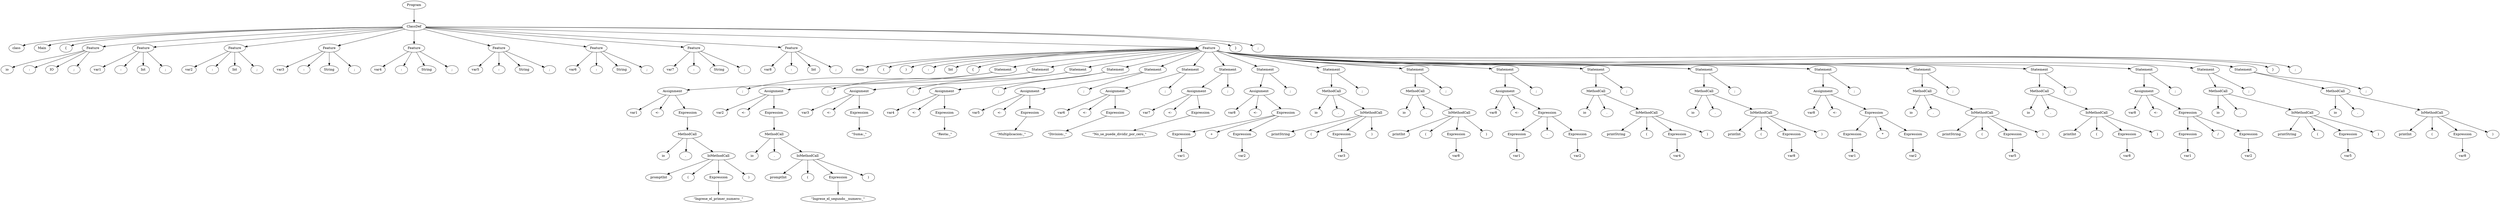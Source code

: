 digraph tree {
rankdir=TB;
nodesep=0.6;
ranksep=0.8;
    "Program_1866473519696" [label="Program"];
    "ClassDef_1866473520144" [label="ClassDef"];
    "class_1866498828736" [label="class"];
    "Main_1866498827392" [label="Main"];
    "{_1866498828864" [label="{"];
    "Feature_1866473520256" [label="Feature"];
    "io_1866498829376" [label="io"];
    ":_1866498830272" [label=":"];
    "IO_1866498830208" [label="IO"];
    ";_1866571493504" [label=";"];
    "Feature_1866473520704" [label="Feature"];
    "var1_1866498830080" [label="var1"];
    ":_1866571493696" [label=":"];
    "Int_1866571493760" [label="Int"];
    ";_1866571493824" [label=";"];
    "Feature_1866473520816" [label="Feature"];
    "var2_1866571493952" [label="var2"];
    ":_1866571494016" [label=":"];
    "Int_1866571494080" [label="Int"];
    ";_1866571494144" [label=";"];
    "Feature_1866473520928" [label="Feature"];
    "var3_1866571494272" [label="var3"];
    ":_1866571494464" [label=":"];
    "String_1866571494528" [label="String"];
    ";_1866571494592" [label=";"];
    "Feature_1866473521040" [label="Feature"];
    "var4_1866571494720" [label="var4"];
    ":_1866571494784" [label=":"];
    "String_1866571494848" [label="String"];
    ";_1866571494912" [label=";"];
    "Feature_1866571501632" [label="Feature"];
    "var5_1866571494976" [label="var5"];
    ":_1866571494400" [label=":"];
    "String_1866571495104" [label="String"];
    ";_1866571495232" [label=";"];
    "Feature_1866571501744" [label="Feature"];
    "var6_1866571495360" [label="var6"];
    ":_1866571495424" [label=":"];
    "String_1866571495488" [label="String"];
    ";_1866571495552" [label=";"];
    "Feature_1866571501856" [label="Feature"];
    "var7_1866571495680" [label="var7"];
    ":_1866571495744" [label=":"];
    "String_1866571495808" [label="String"];
    ";_1866571495872" [label=";"];
    "Feature_1866571501968" [label="Feature"];
    "var8_1866571496000" [label="var8"];
    ":_1866571496064" [label=":"];
    "Int_1866571496128" [label="Int"];
    ";_1866571496192" [label=";"];
    "Feature_1866571502080" [label="Feature"];
    "main_1866571496320" [label="main"];
    "(_1866571496448" [label="("];
    ")_1866571496576" [label=")"];
    ":_1866571496640" [label=":"];
    "Int_1866571496704" [label="Int"];
    "{_1866571496832" [label="{"];
    "Statement_1866571502304" [label="Statement"];
    "Assignment_1866571502752" [label="Assignment"];
    "var1_1866571496896" [label="var1"];
    "<-_1866571506176" [label="<-"];
    "Expression_1866571502864" [label="Expression"];
    "MethodCall_1866571503312" [label="MethodCall"];
    "io_1866471110144" [label="io"];
    "._1866571505920" [label="."];
    "IoMethodCall_1866571503424" [label="IoMethodCall"];
    "promptInt_1866571507136" [label="promptInt"];
    "(_1866571506304" [label="("];
    "Expression_1866571503536" [label="Expression"];
    "\\\"Ingrese_el_primer_numero:_\\\"_1866571507840" [label="\"Ingrese_el_primer_numero:_\""];
    ")_1866571509568" [label=")"];
    ";_1866571509632" [label=";"];
    "Statement_1866571504096" [label="Statement"];
    "Assignment_1866571504208" [label="Assignment"];
    "var2_1866571508544" [label="var2"];
    "<-_1866571534528" [label="<-"];
    "Expression_1866571504320" [label="Expression"];
    "MethodCall_1866571504432" [label="MethodCall"];
    "io_1866571534592" [label="io"];
    "._1866571534656" [label="."];
    "IoMethodCall_1866571504544" [label="IoMethodCall"];
    "promptInt_1866571534784" [label="promptInt"];
    "(_1866571534400" [label="("];
    "Expression_1866571504656" [label="Expression"];
    "\\\"Ingrese_el_segundo__numero:_\\\"_1866571534912" [label="\"Ingrese_el_segundo__numero:_\""];
    ")_1866571534720" [label=")"];
    ";_1866571534976" [label=";"];
    "Statement_1866571504768" [label="Statement"];
    "Assignment_1866571504880" [label="Assignment"];
    "var3_1866571496256" [label="var3"];
    "<-_1866571535104" [label="<-"];
    "Expression_1866571504992" [label="Expression"];
    "\\\"Suma:_\\\"_1866571535168" [label="\"Suma:_\""];
    ";_1866571535040" [label=";"];
    "Statement_1866571505104" [label="Statement"];
    "Assignment_1866571505216" [label="Assignment"];
    "var4_1866571535232" [label="var4"];
    "<-_1866571535296" [label="<-"];
    "Expression_1866571505328" [label="Expression"];
    "\\\"Resta:_\\\"_1866571535424" [label="\"Resta:_\""];
    ";_1866571535488" [label=";"];
    "Statement_1866571505440" [label="Statement"];
    "Assignment_1866571505552" [label="Assignment"];
    "var5_1866571534848" [label="var5"];
    "<-_1866571535744" [label="<-"];
    "Expression_1866571542592" [label="Expression"];
    "\\\"Multiplicacion:_\\\"_1866571535872" [label="\"Multiplicacion:_\""];
    ";_1866571535936" [label=";"];
    "Statement_1866571542704" [label="Statement"];
    "Assignment_1866571542816" [label="Assignment"];
    "var6_1866571535680" [label="var6"];
    "<-_1866571536192" [label="<-"];
    "Expression_1866571542928" [label="Expression"];
    "\\\"Division:_\\\"_1866571536320" [label="\"Division:_\""];
    ";_1866571536384" [label=";"];
    "Statement_1866571543040" [label="Statement"];
    "Assignment_1866571543152" [label="Assignment"];
    "var7_1866571536128" [label="var7"];
    "<-_1866571536640" [label="<-"];
    "Expression_1866571543264" [label="Expression"];
    "\\\"No_se_puede_dividir_por_cero_\\\"_1866571536768" [label="\"No_se_puede_dividir_por_cero_\""];
    ";_1866571536832" [label=";"];
    "Statement_1866571543376" [label="Statement"];
    "Assignment_1866571543488" [label="Assignment"];
    "var8_1866571536576" [label="var8"];
    "<-_1866571537088" [label="<-"];
    "Expression_1866571544160" [label="Expression"];
    "Expression_1866571543600" [label="Expression"];
    "var1_1866571537216" [label="var1"];
    "+_1866571537152" [label="+"];
    "Expression_1866571544272" [label="Expression"];
    "var2_1866571551680" [label="var2"];
    ";_1866571507072" [label=";"];
    "Statement_1866571544608" [label="Statement"];
    "MethodCall_1866571544832" [label="MethodCall"];
    "io_1866571551872" [label="io"];
    "._1866571551936" [label="."];
    "IoMethodCall_1866571544944" [label="IoMethodCall"];
    "printString_1866571552064" [label="printString"];
    "(_1866571551808" [label="("];
    "Expression_1866571545056" [label="Expression"];
    "var3_1866571552192" [label="var3"];
    ")_1866571552000" [label=")"];
    ";_1866571552256" [label=";"];
    "Statement_1866571545280" [label="Statement"];
    "MethodCall_1866571545392" [label="MethodCall"];
    "io_1866571552320" [label="io"];
    "._1866571552384" [label="."];
    "IoMethodCall_1866571545504" [label="IoMethodCall"];
    "printInt_1866571552512" [label="printInt"];
    "(_1866571552128" [label="("];
    "Expression_1866571545616" [label="Expression"];
    "var8_1866571552640" [label="var8"];
    ")_1866571552448" [label=")"];
    ";_1866571552704" [label=";"];
    "Statement_1866571545728" [label="Statement"];
    "Assignment_1866571545840" [label="Assignment"];
    "var8_1866571552768" [label="var8"];
    "<-_1866571552832" [label="<-"];
    "Expression_1866571546176" [label="Expression"];
    "Expression_1866571545952" [label="Expression"];
    "var1_1866571552960" [label="var1"];
    "-_1866571508032" [label="-"];
    "Expression_1866571546064" [label="Expression"];
    "var2_1866471842368" [label="var2"];
    ";_1866571554688" [label=";"];
    "Statement_1866571546288" [label="Statement"];
    "MethodCall_1866571546400" [label="MethodCall"];
    "io_1866571554624" [label="io"];
    "._1866571554496" [label="."];
    "IoMethodCall_1866571546512" [label="IoMethodCall"];
    "printString_1866571552896" [label="printString"];
    "(_1866571554752" [label="("];
    "Expression_1866571575360" [label="Expression"];
    "var4_1866571579584" [label="var4"];
    ")_1866571579456" [label=")"];
    ";_1866571579648" [label=";"];
    "Statement_1866571575472" [label="Statement"];
    "MethodCall_1866571575584" [label="MethodCall"];
    "io_1866571579712" [label="io"];
    "._1866571579776" [label="."];
    "IoMethodCall_1866571575696" [label="IoMethodCall"];
    "printInt_1866571579904" [label="printInt"];
    "(_1866571579520" [label="("];
    "Expression_1866571575808" [label="Expression"];
    "var8_1866571580032" [label="var8"];
    ")_1866571579840" [label=")"];
    ";_1866571580096" [label=";"];
    "Statement_1866571575920" [label="Statement"];
    "Assignment_1866571576032" [label="Assignment"];
    "var8_1866571580160" [label="var8"];
    "<-_1866571580224" [label="<-"];
    "Expression_1866571576368" [label="Expression"];
    "Expression_1866571576144" [label="Expression"];
    "var1_1866571580352" [label="var1"];
    "*_1866498829952" [label="*"];
    "Expression_1866571576592" [label="Expression"];
    "var2_1866571505792" [label="var2"];
    ";_1866571551616" [label=";"];
    "Statement_1866571576816" [label="Statement"];
    "MethodCall_1866571576928" [label="MethodCall"];
    "io_1866571551488" [label="io"];
    "._1866571581504" [label="."];
    "IoMethodCall_1866571577040" [label="IoMethodCall"];
    "printString_1866571581312" [label="printString"];
    "(_1866571581632" [label="("];
    "Expression_1866571577152" [label="Expression"];
    "var5_1866571581696" [label="var5"];
    ")_1866571581440" [label=")"];
    ";_1866571581760" [label=";"];
    "Statement_1866571577264" [label="Statement"];
    "MethodCall_1866571577376" [label="MethodCall"];
    "io_1866571581824" [label="io"];
    "._1866571581888" [label="."];
    "IoMethodCall_1866571577488" [label="IoMethodCall"];
    "printInt_1866571582016" [label="printInt"];
    "(_1866571581568" [label="("];
    "Expression_1866571577600" [label="Expression"];
    "var8_1866571582144" [label="var8"];
    ")_1866571581952" [label=")"];
    ";_1866571582208" [label=";"];
    "Statement_1866571577712" [label="Statement"];
    "Assignment_1866571577824" [label="Assignment"];
    "var8_1866571582272" [label="var8"];
    "<-_1866571582336" [label="<-"];
    "Expression_1866571578160" [label="Expression"];
    "Expression_1866571577936" [label="Expression"];
    "var1_1866571582464" [label="var1"];
    "/_1866571553152" [label="/"];
    "Expression_1866571578048" [label="Expression"];
    "var2_1866571506688" [label="var2"];
    ";_1866571582400" [label=";"];
    "Statement_1866571578272" [label="Statement"];
    "MethodCall_1866571578384" [label="MethodCall"];
    "io_1866571596160" [label="io"];
    "._1866571596096" [label="."];
    "IoMethodCall_1866571578496" [label="IoMethodCall"];
    "printString_1866571596224" [label="printString"];
    "(_1866571596288" [label="("];
    "Expression_1866571578608" [label="Expression"];
    "var5_1866571596416" [label="var5"];
    ")_1866571595968" [label=")"];
    ";_1866571596480" [label=";"];
    "Statement_1866571578720" [label="Statement"];
    "MethodCall_1866571578832" [label="MethodCall"];
    "io_1866571596544" [label="io"];
    "._1866571596608" [label="."];
    "IoMethodCall_1866571578944" [label="IoMethodCall"];
    "printInt_1866571596736" [label="printInt"];
    "(_1866571596352" [label="("];
    "Expression_1866571579056" [label="Expression"];
    "var8_1866571596864" [label="var8"];
    ")_1866571596672" [label=")"];
    ";_1866571596928" [label=";"];
    "}_1866571596992" [label="}"];
    ";_1866571597056" [label=";"];
    "}_1866571597120" [label="}"];
    ";_1866571597184" [label=";"];
    "Program_1866473519696" -> "ClassDef_1866473520144";
    "ClassDef_1866473520144" -> "class_1866498828736";
    "ClassDef_1866473520144" -> "Main_1866498827392";
    "ClassDef_1866473520144" -> "{_1866498828864";
    "ClassDef_1866473520144" -> "Feature_1866473520256";
    "ClassDef_1866473520144" -> "Feature_1866473520704";
    "ClassDef_1866473520144" -> "Feature_1866473520816";
    "ClassDef_1866473520144" -> "Feature_1866473520928";
    "ClassDef_1866473520144" -> "Feature_1866473521040";
    "ClassDef_1866473520144" -> "Feature_1866571501632";
    "ClassDef_1866473520144" -> "Feature_1866571501744";
    "ClassDef_1866473520144" -> "Feature_1866571501856";
    "ClassDef_1866473520144" -> "Feature_1866571501968";
    "ClassDef_1866473520144" -> "Feature_1866571502080";
    "ClassDef_1866473520144" -> "}_1866571597120";
    "ClassDef_1866473520144" -> ";_1866571597184";
    "Feature_1866473520256" -> "io_1866498829376";
    "Feature_1866473520256" -> ":_1866498830272";
    "Feature_1866473520256" -> "IO_1866498830208";
    "Feature_1866473520256" -> ";_1866571493504";
    "Feature_1866473520704" -> "var1_1866498830080";
    "Feature_1866473520704" -> ":_1866571493696";
    "Feature_1866473520704" -> "Int_1866571493760";
    "Feature_1866473520704" -> ";_1866571493824";
    "Feature_1866473520816" -> "var2_1866571493952";
    "Feature_1866473520816" -> ":_1866571494016";
    "Feature_1866473520816" -> "Int_1866571494080";
    "Feature_1866473520816" -> ";_1866571494144";
    "Feature_1866473520928" -> "var3_1866571494272";
    "Feature_1866473520928" -> ":_1866571494464";
    "Feature_1866473520928" -> "String_1866571494528";
    "Feature_1866473520928" -> ";_1866571494592";
    "Feature_1866473521040" -> "var4_1866571494720";
    "Feature_1866473521040" -> ":_1866571494784";
    "Feature_1866473521040" -> "String_1866571494848";
    "Feature_1866473521040" -> ";_1866571494912";
    "Feature_1866571501632" -> "var5_1866571494976";
    "Feature_1866571501632" -> ":_1866571494400";
    "Feature_1866571501632" -> "String_1866571495104";
    "Feature_1866571501632" -> ";_1866571495232";
    "Feature_1866571501744" -> "var6_1866571495360";
    "Feature_1866571501744" -> ":_1866571495424";
    "Feature_1866571501744" -> "String_1866571495488";
    "Feature_1866571501744" -> ";_1866571495552";
    "Feature_1866571501856" -> "var7_1866571495680";
    "Feature_1866571501856" -> ":_1866571495744";
    "Feature_1866571501856" -> "String_1866571495808";
    "Feature_1866571501856" -> ";_1866571495872";
    "Feature_1866571501968" -> "var8_1866571496000";
    "Feature_1866571501968" -> ":_1866571496064";
    "Feature_1866571501968" -> "Int_1866571496128";
    "Feature_1866571501968" -> ";_1866571496192";
    "Feature_1866571502080" -> "main_1866571496320";
    "Feature_1866571502080" -> "(_1866571496448";
    "Feature_1866571502080" -> ")_1866571496576";
    "Feature_1866571502080" -> ":_1866571496640";
    "Feature_1866571502080" -> "Int_1866571496704";
    "Feature_1866571502080" -> "{_1866571496832";
    "Feature_1866571502080" -> "Statement_1866571502304";
    "Feature_1866571502080" -> "Statement_1866571504096";
    "Feature_1866571502080" -> "Statement_1866571504768";
    "Feature_1866571502080" -> "Statement_1866571505104";
    "Feature_1866571502080" -> "Statement_1866571505440";
    "Feature_1866571502080" -> "Statement_1866571542704";
    "Feature_1866571502080" -> "Statement_1866571543040";
    "Feature_1866571502080" -> "Statement_1866571543376";
    "Feature_1866571502080" -> "Statement_1866571544608";
    "Feature_1866571502080" -> "Statement_1866571545280";
    "Feature_1866571502080" -> "Statement_1866571545728";
    "Feature_1866571502080" -> "Statement_1866571546288";
    "Feature_1866571502080" -> "Statement_1866571575472";
    "Feature_1866571502080" -> "Statement_1866571575920";
    "Feature_1866571502080" -> "Statement_1866571576816";
    "Feature_1866571502080" -> "Statement_1866571577264";
    "Feature_1866571502080" -> "Statement_1866571577712";
    "Feature_1866571502080" -> "Statement_1866571578272";
    "Feature_1866571502080" -> "Statement_1866571578720";
    "Feature_1866571502080" -> "}_1866571596992";
    "Feature_1866571502080" -> ";_1866571597056";
    "Statement_1866571502304" -> "Assignment_1866571502752";
    "Statement_1866571502304" -> ";_1866571509632";
    "Assignment_1866571502752" -> "var1_1866571496896";
    "Assignment_1866571502752" -> "<-_1866571506176";
    "Assignment_1866571502752" -> "Expression_1866571502864";
    "Expression_1866571502864" -> "MethodCall_1866571503312";
    "MethodCall_1866571503312" -> "io_1866471110144";
    "MethodCall_1866571503312" -> "._1866571505920";
    "MethodCall_1866571503312" -> "IoMethodCall_1866571503424";
    "IoMethodCall_1866571503424" -> "promptInt_1866571507136";
    "IoMethodCall_1866571503424" -> "(_1866571506304";
    "IoMethodCall_1866571503424" -> "Expression_1866571503536";
    "IoMethodCall_1866571503424" -> ")_1866571509568";
    "Expression_1866571503536" -> "\\\"Ingrese_el_primer_numero:_\\\"_1866571507840";
    "Statement_1866571504096" -> "Assignment_1866571504208";
    "Statement_1866571504096" -> ";_1866571534976";
    "Assignment_1866571504208" -> "var2_1866571508544";
    "Assignment_1866571504208" -> "<-_1866571534528";
    "Assignment_1866571504208" -> "Expression_1866571504320";
    "Expression_1866571504320" -> "MethodCall_1866571504432";
    "MethodCall_1866571504432" -> "io_1866571534592";
    "MethodCall_1866571504432" -> "._1866571534656";
    "MethodCall_1866571504432" -> "IoMethodCall_1866571504544";
    "IoMethodCall_1866571504544" -> "promptInt_1866571534784";
    "IoMethodCall_1866571504544" -> "(_1866571534400";
    "IoMethodCall_1866571504544" -> "Expression_1866571504656";
    "IoMethodCall_1866571504544" -> ")_1866571534720";
    "Expression_1866571504656" -> "\\\"Ingrese_el_segundo__numero:_\\\"_1866571534912";
    "Statement_1866571504768" -> "Assignment_1866571504880";
    "Statement_1866571504768" -> ";_1866571535040";
    "Assignment_1866571504880" -> "var3_1866571496256";
    "Assignment_1866571504880" -> "<-_1866571535104";
    "Assignment_1866571504880" -> "Expression_1866571504992";
    "Expression_1866571504992" -> "\\\"Suma:_\\\"_1866571535168";
    "Statement_1866571505104" -> "Assignment_1866571505216";
    "Statement_1866571505104" -> ";_1866571535488";
    "Assignment_1866571505216" -> "var4_1866571535232";
    "Assignment_1866571505216" -> "<-_1866571535296";
    "Assignment_1866571505216" -> "Expression_1866571505328";
    "Expression_1866571505328" -> "\\\"Resta:_\\\"_1866571535424";
    "Statement_1866571505440" -> "Assignment_1866571505552";
    "Statement_1866571505440" -> ";_1866571535936";
    "Assignment_1866571505552" -> "var5_1866571534848";
    "Assignment_1866571505552" -> "<-_1866571535744";
    "Assignment_1866571505552" -> "Expression_1866571542592";
    "Expression_1866571542592" -> "\\\"Multiplicacion:_\\\"_1866571535872";
    "Statement_1866571542704" -> "Assignment_1866571542816";
    "Statement_1866571542704" -> ";_1866571536384";
    "Assignment_1866571542816" -> "var6_1866571535680";
    "Assignment_1866571542816" -> "<-_1866571536192";
    "Assignment_1866571542816" -> "Expression_1866571542928";
    "Expression_1866571542928" -> "\\\"Division:_\\\"_1866571536320";
    "Statement_1866571543040" -> "Assignment_1866571543152";
    "Statement_1866571543040" -> ";_1866571536832";
    "Assignment_1866571543152" -> "var7_1866571536128";
    "Assignment_1866571543152" -> "<-_1866571536640";
    "Assignment_1866571543152" -> "Expression_1866571543264";
    "Expression_1866571543264" -> "\\\"No_se_puede_dividir_por_cero_\\\"_1866571536768";
    "Statement_1866571543376" -> "Assignment_1866571543488";
    "Statement_1866571543376" -> ";_1866571507072";
    "Assignment_1866571543488" -> "var8_1866571536576";
    "Assignment_1866571543488" -> "<-_1866571537088";
    "Assignment_1866571543488" -> "Expression_1866571544160";
    "Expression_1866571544160" -> "Expression_1866571543600";
    "Expression_1866571544160" -> "+_1866571537152";
    "Expression_1866571544160" -> "Expression_1866571544272";
    "Expression_1866571543600" -> "var1_1866571537216";
    "Expression_1866571544272" -> "var2_1866571551680";
    "Statement_1866571544608" -> "MethodCall_1866571544832";
    "Statement_1866571544608" -> ";_1866571552256";
    "MethodCall_1866571544832" -> "io_1866571551872";
    "MethodCall_1866571544832" -> "._1866571551936";
    "MethodCall_1866571544832" -> "IoMethodCall_1866571544944";
    "IoMethodCall_1866571544944" -> "printString_1866571552064";
    "IoMethodCall_1866571544944" -> "(_1866571551808";
    "IoMethodCall_1866571544944" -> "Expression_1866571545056";
    "IoMethodCall_1866571544944" -> ")_1866571552000";
    "Expression_1866571545056" -> "var3_1866571552192";
    "Statement_1866571545280" -> "MethodCall_1866571545392";
    "Statement_1866571545280" -> ";_1866571552704";
    "MethodCall_1866571545392" -> "io_1866571552320";
    "MethodCall_1866571545392" -> "._1866571552384";
    "MethodCall_1866571545392" -> "IoMethodCall_1866571545504";
    "IoMethodCall_1866571545504" -> "printInt_1866571552512";
    "IoMethodCall_1866571545504" -> "(_1866571552128";
    "IoMethodCall_1866571545504" -> "Expression_1866571545616";
    "IoMethodCall_1866571545504" -> ")_1866571552448";
    "Expression_1866571545616" -> "var8_1866571552640";
    "Statement_1866571545728" -> "Assignment_1866571545840";
    "Statement_1866571545728" -> ";_1866571554688";
    "Assignment_1866571545840" -> "var8_1866571552768";
    "Assignment_1866571545840" -> "<-_1866571552832";
    "Assignment_1866571545840" -> "Expression_1866571546176";
    "Expression_1866571546176" -> "Expression_1866571545952";
    "Expression_1866571546176" -> "-_1866571508032";
    "Expression_1866571546176" -> "Expression_1866571546064";
    "Expression_1866571545952" -> "var1_1866571552960";
    "Expression_1866571546064" -> "var2_1866471842368";
    "Statement_1866571546288" -> "MethodCall_1866571546400";
    "Statement_1866571546288" -> ";_1866571579648";
    "MethodCall_1866571546400" -> "io_1866571554624";
    "MethodCall_1866571546400" -> "._1866571554496";
    "MethodCall_1866571546400" -> "IoMethodCall_1866571546512";
    "IoMethodCall_1866571546512" -> "printString_1866571552896";
    "IoMethodCall_1866571546512" -> "(_1866571554752";
    "IoMethodCall_1866571546512" -> "Expression_1866571575360";
    "IoMethodCall_1866571546512" -> ")_1866571579456";
    "Expression_1866571575360" -> "var4_1866571579584";
    "Statement_1866571575472" -> "MethodCall_1866571575584";
    "Statement_1866571575472" -> ";_1866571580096";
    "MethodCall_1866571575584" -> "io_1866571579712";
    "MethodCall_1866571575584" -> "._1866571579776";
    "MethodCall_1866571575584" -> "IoMethodCall_1866571575696";
    "IoMethodCall_1866571575696" -> "printInt_1866571579904";
    "IoMethodCall_1866571575696" -> "(_1866571579520";
    "IoMethodCall_1866571575696" -> "Expression_1866571575808";
    "IoMethodCall_1866571575696" -> ")_1866571579840";
    "Expression_1866571575808" -> "var8_1866571580032";
    "Statement_1866571575920" -> "Assignment_1866571576032";
    "Statement_1866571575920" -> ";_1866571551616";
    "Assignment_1866571576032" -> "var8_1866571580160";
    "Assignment_1866571576032" -> "<-_1866571580224";
    "Assignment_1866571576032" -> "Expression_1866571576368";
    "Expression_1866571576368" -> "Expression_1866571576144";
    "Expression_1866571576368" -> "*_1866498829952";
    "Expression_1866571576368" -> "Expression_1866571576592";
    "Expression_1866571576144" -> "var1_1866571580352";
    "Expression_1866571576592" -> "var2_1866571505792";
    "Statement_1866571576816" -> "MethodCall_1866571576928";
    "Statement_1866571576816" -> ";_1866571581760";
    "MethodCall_1866571576928" -> "io_1866571551488";
    "MethodCall_1866571576928" -> "._1866571581504";
    "MethodCall_1866571576928" -> "IoMethodCall_1866571577040";
    "IoMethodCall_1866571577040" -> "printString_1866571581312";
    "IoMethodCall_1866571577040" -> "(_1866571581632";
    "IoMethodCall_1866571577040" -> "Expression_1866571577152";
    "IoMethodCall_1866571577040" -> ")_1866571581440";
    "Expression_1866571577152" -> "var5_1866571581696";
    "Statement_1866571577264" -> "MethodCall_1866571577376";
    "Statement_1866571577264" -> ";_1866571582208";
    "MethodCall_1866571577376" -> "io_1866571581824";
    "MethodCall_1866571577376" -> "._1866571581888";
    "MethodCall_1866571577376" -> "IoMethodCall_1866571577488";
    "IoMethodCall_1866571577488" -> "printInt_1866571582016";
    "IoMethodCall_1866571577488" -> "(_1866571581568";
    "IoMethodCall_1866571577488" -> "Expression_1866571577600";
    "IoMethodCall_1866571577488" -> ")_1866571581952";
    "Expression_1866571577600" -> "var8_1866571582144";
    "Statement_1866571577712" -> "Assignment_1866571577824";
    "Statement_1866571577712" -> ";_1866571582400";
    "Assignment_1866571577824" -> "var8_1866571582272";
    "Assignment_1866571577824" -> "<-_1866571582336";
    "Assignment_1866571577824" -> "Expression_1866571578160";
    "Expression_1866571578160" -> "Expression_1866571577936";
    "Expression_1866571578160" -> "/_1866571553152";
    "Expression_1866571578160" -> "Expression_1866571578048";
    "Expression_1866571577936" -> "var1_1866571582464";
    "Expression_1866571578048" -> "var2_1866571506688";
    "Statement_1866571578272" -> "MethodCall_1866571578384";
    "Statement_1866571578272" -> ";_1866571596480";
    "MethodCall_1866571578384" -> "io_1866571596160";
    "MethodCall_1866571578384" -> "._1866571596096";
    "MethodCall_1866571578384" -> "IoMethodCall_1866571578496";
    "IoMethodCall_1866571578496" -> "printString_1866571596224";
    "IoMethodCall_1866571578496" -> "(_1866571596288";
    "IoMethodCall_1866571578496" -> "Expression_1866571578608";
    "IoMethodCall_1866571578496" -> ")_1866571595968";
    "Expression_1866571578608" -> "var5_1866571596416";
    "Statement_1866571578720" -> "MethodCall_1866571578832";
    "Statement_1866571578720" -> ";_1866571596928";
    "MethodCall_1866571578832" -> "io_1866571596544";
    "MethodCall_1866571578832" -> "._1866571596608";
    "MethodCall_1866571578832" -> "IoMethodCall_1866571578944";
    "IoMethodCall_1866571578944" -> "printInt_1866571596736";
    "IoMethodCall_1866571578944" -> "(_1866571596352";
    "IoMethodCall_1866571578944" -> "Expression_1866571579056";
    "IoMethodCall_1866571578944" -> ")_1866571596672";
    "Expression_1866571579056" -> "var8_1866571596864";
}
